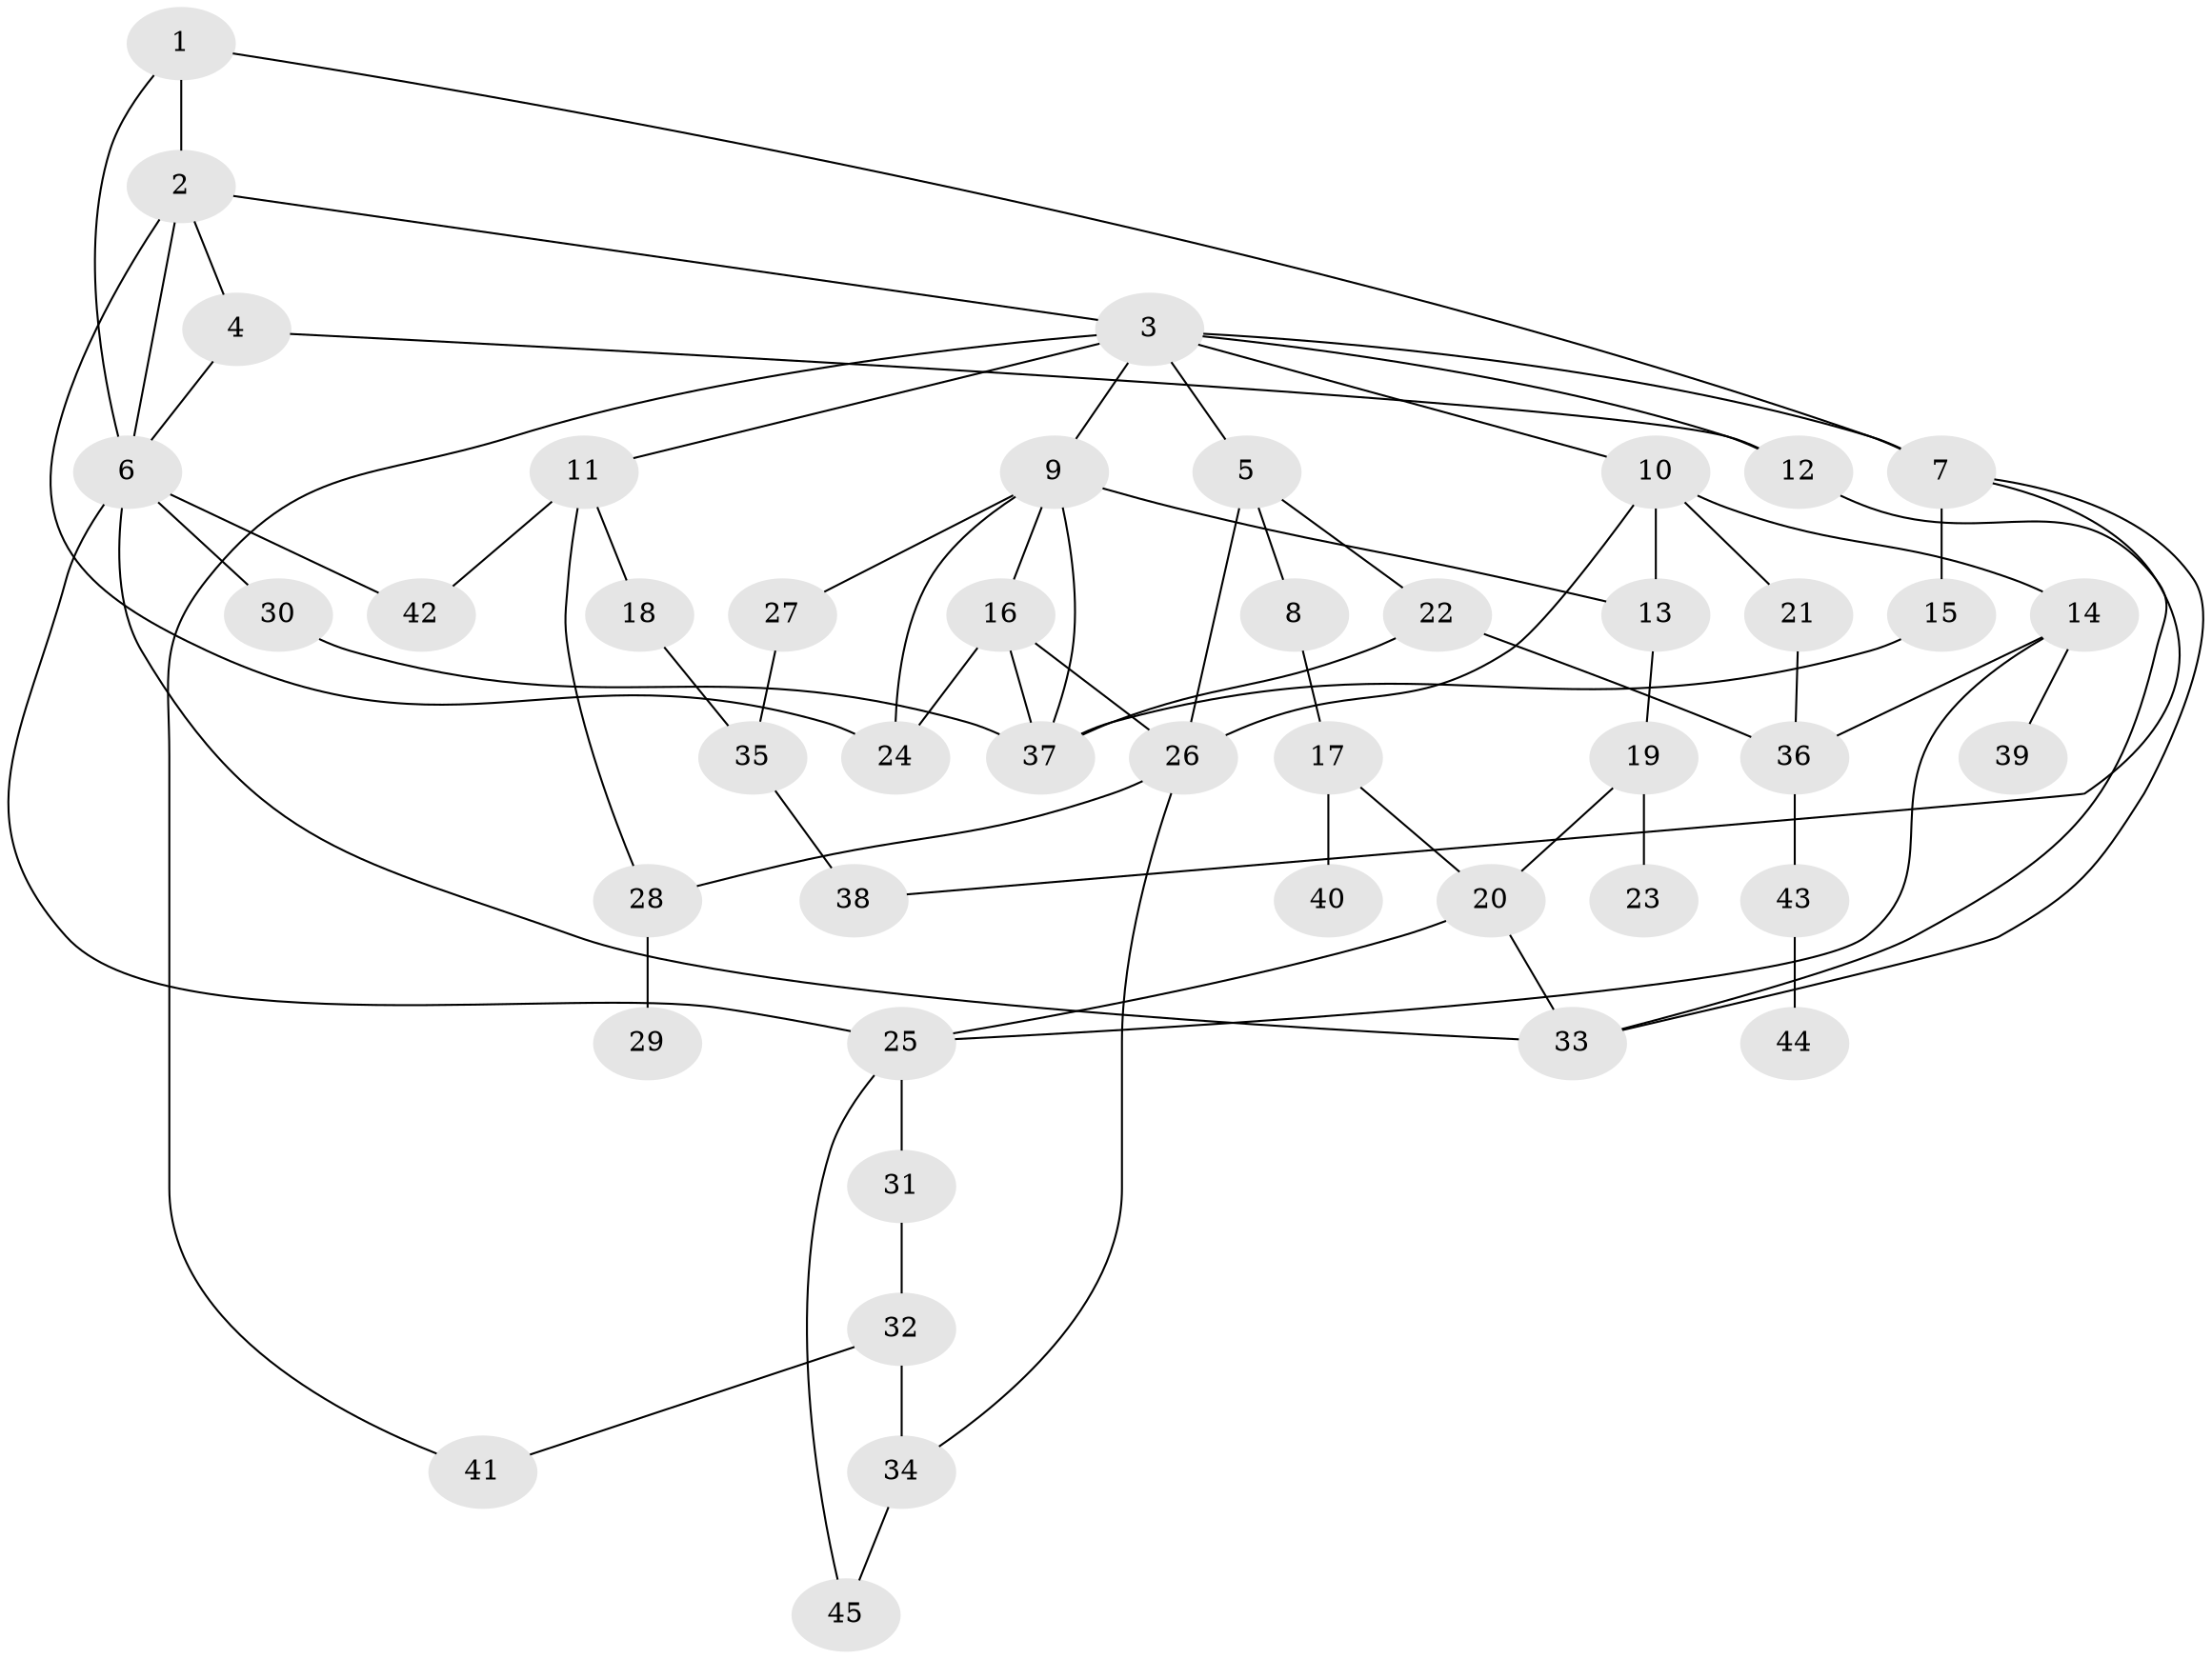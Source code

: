 // original degree distribution, {2: 0.3333333333333333, 7: 0.022222222222222223, 8: 0.011111111111111112, 4: 0.14444444444444443, 5: 0.044444444444444446, 6: 0.022222222222222223, 3: 0.23333333333333334, 1: 0.18888888888888888}
// Generated by graph-tools (version 1.1) at 2025/34/03/09/25 02:34:27]
// undirected, 45 vertices, 72 edges
graph export_dot {
graph [start="1"]
  node [color=gray90,style=filled];
  1;
  2;
  3;
  4;
  5;
  6;
  7;
  8;
  9;
  10;
  11;
  12;
  13;
  14;
  15;
  16;
  17;
  18;
  19;
  20;
  21;
  22;
  23;
  24;
  25;
  26;
  27;
  28;
  29;
  30;
  31;
  32;
  33;
  34;
  35;
  36;
  37;
  38;
  39;
  40;
  41;
  42;
  43;
  44;
  45;
  1 -- 2 [weight=2.0];
  1 -- 6 [weight=1.0];
  1 -- 7 [weight=1.0];
  2 -- 3 [weight=1.0];
  2 -- 4 [weight=1.0];
  2 -- 6 [weight=1.0];
  2 -- 24 [weight=1.0];
  3 -- 5 [weight=1.0];
  3 -- 7 [weight=1.0];
  3 -- 9 [weight=1.0];
  3 -- 10 [weight=1.0];
  3 -- 11 [weight=1.0];
  3 -- 12 [weight=1.0];
  3 -- 41 [weight=1.0];
  4 -- 6 [weight=2.0];
  4 -- 12 [weight=2.0];
  5 -- 8 [weight=1.0];
  5 -- 22 [weight=1.0];
  5 -- 26 [weight=1.0];
  6 -- 25 [weight=2.0];
  6 -- 30 [weight=1.0];
  6 -- 33 [weight=1.0];
  6 -- 42 [weight=1.0];
  7 -- 15 [weight=1.0];
  7 -- 33 [weight=1.0];
  7 -- 38 [weight=1.0];
  8 -- 17 [weight=1.0];
  9 -- 13 [weight=1.0];
  9 -- 16 [weight=1.0];
  9 -- 24 [weight=1.0];
  9 -- 27 [weight=1.0];
  9 -- 37 [weight=1.0];
  10 -- 13 [weight=1.0];
  10 -- 14 [weight=3.0];
  10 -- 21 [weight=1.0];
  10 -- 26 [weight=1.0];
  11 -- 18 [weight=1.0];
  11 -- 28 [weight=1.0];
  11 -- 42 [weight=1.0];
  12 -- 33 [weight=1.0];
  13 -- 19 [weight=1.0];
  14 -- 25 [weight=1.0];
  14 -- 36 [weight=1.0];
  14 -- 39 [weight=1.0];
  15 -- 37 [weight=1.0];
  16 -- 24 [weight=1.0];
  16 -- 26 [weight=1.0];
  16 -- 37 [weight=1.0];
  17 -- 20 [weight=1.0];
  17 -- 40 [weight=1.0];
  18 -- 35 [weight=1.0];
  19 -- 20 [weight=1.0];
  19 -- 23 [weight=1.0];
  20 -- 25 [weight=1.0];
  20 -- 33 [weight=1.0];
  21 -- 36 [weight=1.0];
  22 -- 36 [weight=1.0];
  22 -- 37 [weight=1.0];
  25 -- 31 [weight=2.0];
  25 -- 45 [weight=1.0];
  26 -- 28 [weight=1.0];
  26 -- 34 [weight=1.0];
  27 -- 35 [weight=1.0];
  28 -- 29 [weight=1.0];
  30 -- 37 [weight=1.0];
  31 -- 32 [weight=1.0];
  32 -- 34 [weight=1.0];
  32 -- 41 [weight=1.0];
  34 -- 45 [weight=1.0];
  35 -- 38 [weight=1.0];
  36 -- 43 [weight=1.0];
  43 -- 44 [weight=1.0];
}

